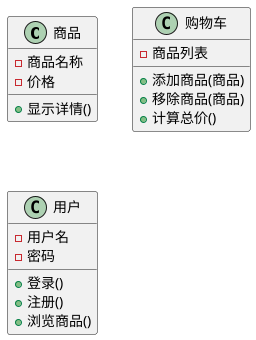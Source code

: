 @startuml
class 商品 {
  -商品名称
  -价格
  +显示详情()
}

class 购物车 {
  -商品列表
  +添加商品(商品)
  +移除商品(商品)
  +计算总价()
}

class 用户 {
  -用户名
  -密码
  +登录()
  +注册()
  +浏览商品()
}
@enduml
​
@startuml
start
:选择商品类别;
:浏览商品列表;
:选择商品;
:查看商品详情;
stop
@enduml
​
@startuml
[*] --> 空购物车
空购物车 --> 有商品 : 添加商品
有商品 --> 有商品 : 添加商品
有商品 --> 空购物车 : 移除所有商品
有商品 --> 结算中 : 进行结算
结算中 --> [*] : 结算完成
@enduml
​
@startuml
actor 用户
用户 --> (浏览商品)
用户 --> (添加到购物车)
用户 --> (购买商品)
用户 --> (结算)
@enduml
